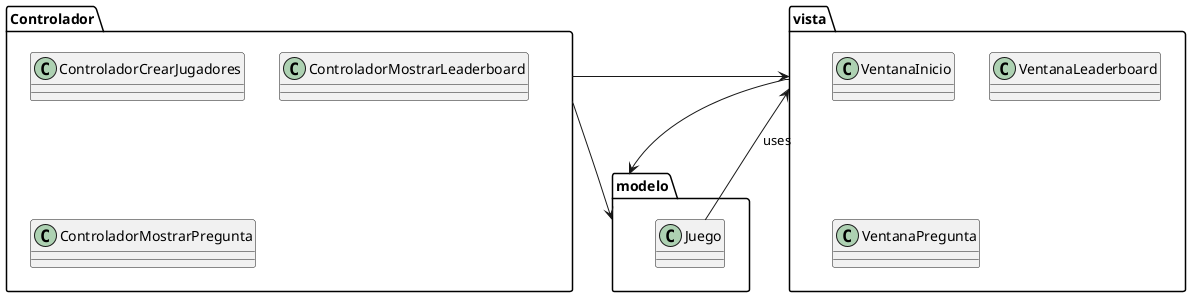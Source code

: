 @startuml




package vista {
        class VentanaInicio
        class VentanaLeaderboard
        class VentanaPregunta
}

package Controlador {
        class ControladorCrearJugadores
        class ControladorMostrarLeaderboard
        class ControladorMostrarPregunta
}

package modelo {
    class Juego
}

Controlador --> modelo: ""
Controlador -> vista: ""
vista --> modelo
Juego ---> vista: "uses"

@enduml
